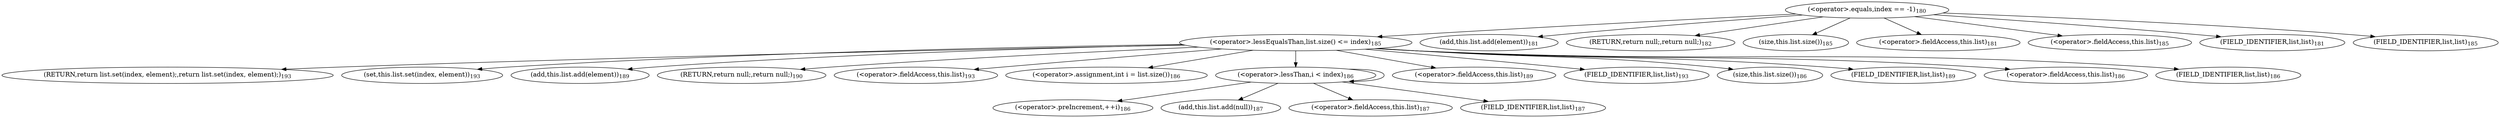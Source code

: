 digraph "set" {  
"604" [label = <(RETURN,return list.set(index, element);,return list.set(index, element);)<SUB>193</SUB>> ]
"558" [label = <(&lt;operator&gt;.equals,index == -1)<SUB>180</SUB>> ]
"571" [label = <(&lt;operator&gt;.lessEqualsThan,list.size() &lt;= index)<SUB>185</SUB>> ]
"605" [label = <(set,this.list.set(index, element))<SUB>193</SUB>> ]
"563" [label = <(add,this.list.add(element))<SUB>181</SUB>> ]
"568" [label = <(RETURN,return null;,return null;)<SUB>182</SUB>> ]
"572" [label = <(size,this.list.size())<SUB>185</SUB>> ]
"597" [label = <(add,this.list.add(element))<SUB>189</SUB>> ]
"602" [label = <(RETURN,return null;,return null;)<SUB>190</SUB>> ]
"606" [label = <(&lt;operator&gt;.fieldAccess,this.list)<SUB>193</SUB>> ]
"564" [label = <(&lt;operator&gt;.fieldAccess,this.list)<SUB>181</SUB>> ]
"573" [label = <(&lt;operator&gt;.fieldAccess,this.list)<SUB>185</SUB>> ]
"580" [label = <(&lt;operator&gt;.assignment,int i = list.size())<SUB>186</SUB>> ]
"586" [label = <(&lt;operator&gt;.lessThan,i &lt; index)<SUB>186</SUB>> ]
"589" [label = <(&lt;operator&gt;.preIncrement,++i)<SUB>186</SUB>> ]
"598" [label = <(&lt;operator&gt;.fieldAccess,this.list)<SUB>189</SUB>> ]
"608" [label = <(FIELD_IDENTIFIER,list,list)<SUB>193</SUB>> ]
"566" [label = <(FIELD_IDENTIFIER,list,list)<SUB>181</SUB>> ]
"575" [label = <(FIELD_IDENTIFIER,list,list)<SUB>185</SUB>> ]
"582" [label = <(size,this.list.size())<SUB>186</SUB>> ]
"592" [label = <(add,this.list.add(null))<SUB>187</SUB>> ]
"600" [label = <(FIELD_IDENTIFIER,list,list)<SUB>189</SUB>> ]
"583" [label = <(&lt;operator&gt;.fieldAccess,this.list)<SUB>186</SUB>> ]
"593" [label = <(&lt;operator&gt;.fieldAccess,this.list)<SUB>187</SUB>> ]
"585" [label = <(FIELD_IDENTIFIER,list,list)<SUB>186</SUB>> ]
"595" [label = <(FIELD_IDENTIFIER,list,list)<SUB>187</SUB>> ]
  "558" -> "571" 
  "558" -> "573" 
  "558" -> "575" 
  "558" -> "572" 
  "558" -> "568" 
  "558" -> "564" 
  "558" -> "563" 
  "558" -> "566" 
  "571" -> "602" 
  "571" -> "586" 
  "571" -> "606" 
  "571" -> "585" 
  "571" -> "600" 
  "571" -> "604" 
  "571" -> "608" 
  "571" -> "580" 
  "571" -> "597" 
  "571" -> "582" 
  "571" -> "605" 
  "571" -> "598" 
  "571" -> "583" 
  "586" -> "592" 
  "586" -> "586" 
  "586" -> "589" 
  "586" -> "593" 
  "586" -> "595" 
}
